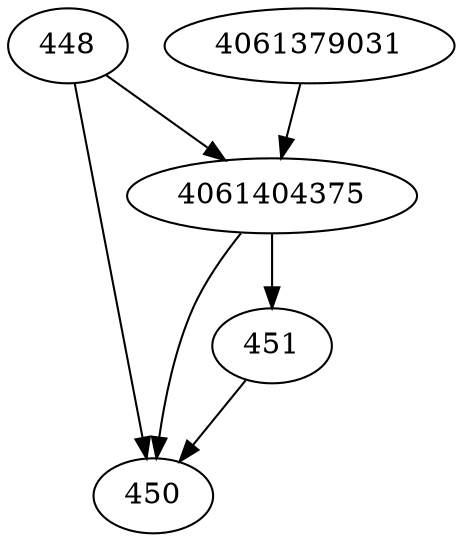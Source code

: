 strict digraph  {
448;
450;
451;
4061379031;
4061404375;
448 -> 450;
448 -> 4061404375;
451 -> 450;
4061379031 -> 4061404375;
4061404375 -> 450;
4061404375 -> 451;
}
